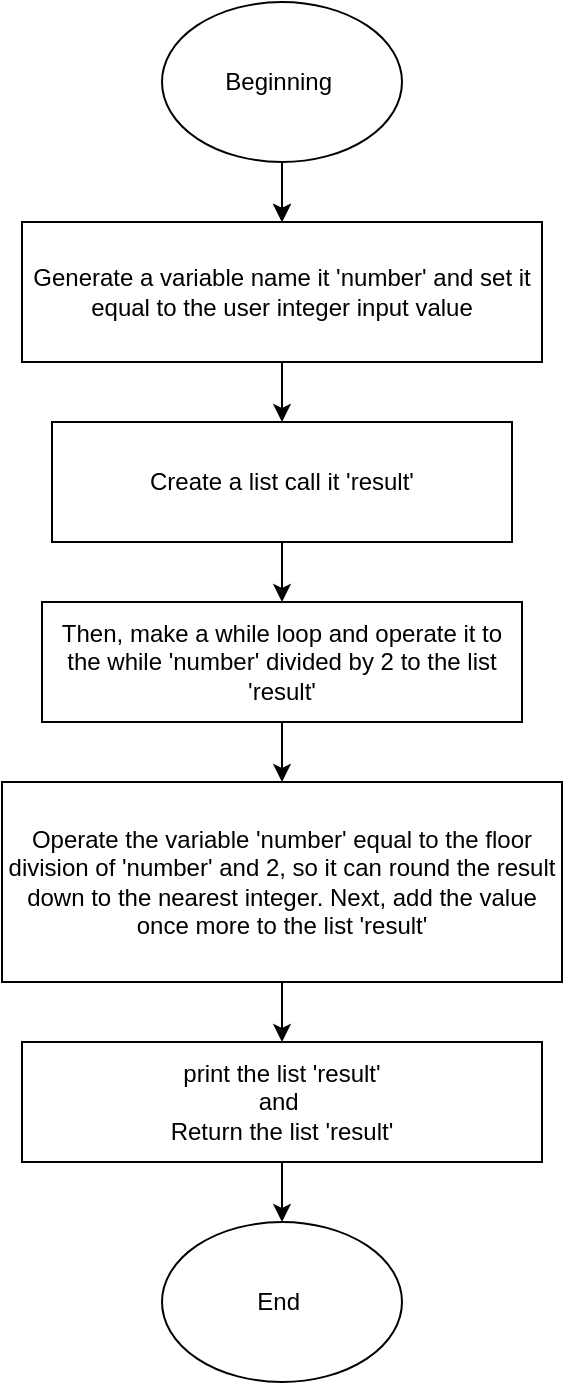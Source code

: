 <mxfile>
    <diagram id="6J73O1f7JaK5DATuKYCy" name="Page-1">
        <mxGraphModel dx="306" dy="390" grid="1" gridSize="10" guides="1" tooltips="1" connect="1" arrows="1" fold="1" page="1" pageScale="1" pageWidth="850" pageHeight="1100" math="0" shadow="0">
            <root>
                <mxCell id="0"/>
                <mxCell id="1" parent="0"/>
                <mxCell id="3" style="edgeStyle=none;html=1;" edge="1" parent="1" source="2">
                    <mxGeometry relative="1" as="geometry">
                        <mxPoint x="160" y="110" as="targetPoint"/>
                    </mxGeometry>
                </mxCell>
                <mxCell id="15" value="" style="edgeStyle=none;html=1;" edge="1" parent="1" source="2" target="4">
                    <mxGeometry relative="1" as="geometry"/>
                </mxCell>
                <mxCell id="2" value="Beginning&amp;nbsp;" style="ellipse;whiteSpace=wrap;html=1;" vertex="1" parent="1">
                    <mxGeometry x="100" width="120" height="80" as="geometry"/>
                </mxCell>
                <mxCell id="5" style="edgeStyle=none;html=1;" edge="1" parent="1" source="4">
                    <mxGeometry relative="1" as="geometry">
                        <mxPoint x="160" y="210" as="targetPoint"/>
                    </mxGeometry>
                </mxCell>
                <mxCell id="4" value="Generate a variable name it 'number' and set it equal to the user integer input value" style="rounded=0;whiteSpace=wrap;html=1;" vertex="1" parent="1">
                    <mxGeometry x="30" y="110" width="260" height="70" as="geometry"/>
                </mxCell>
                <mxCell id="7" style="edgeStyle=none;html=1;" edge="1" parent="1" source="6" target="8">
                    <mxGeometry relative="1" as="geometry">
                        <mxPoint x="160" y="300" as="targetPoint"/>
                    </mxGeometry>
                </mxCell>
                <mxCell id="6" value="Create a list call it 'result'" style="rounded=0;whiteSpace=wrap;html=1;" vertex="1" parent="1">
                    <mxGeometry x="45" y="210" width="230" height="60" as="geometry"/>
                </mxCell>
                <mxCell id="9" style="edgeStyle=none;html=1;" edge="1" parent="1" source="8">
                    <mxGeometry relative="1" as="geometry">
                        <mxPoint x="160" y="390" as="targetPoint"/>
                    </mxGeometry>
                </mxCell>
                <mxCell id="8" value="Then, make a while loop and operate it to the while 'number' divided by 2 to the list 'result'" style="rounded=0;whiteSpace=wrap;html=1;" vertex="1" parent="1">
                    <mxGeometry x="40" y="300" width="240" height="60" as="geometry"/>
                </mxCell>
                <mxCell id="11" style="edgeStyle=none;html=1;" edge="1" parent="1" source="10">
                    <mxGeometry relative="1" as="geometry">
                        <mxPoint x="160" y="520" as="targetPoint"/>
                    </mxGeometry>
                </mxCell>
                <mxCell id="10" value="Operate the variable 'number' equal to the floor division of 'number' and 2, so it can round the result down to the nearest integer. Next, add the value once more to the list 'result'" style="rounded=0;whiteSpace=wrap;html=1;" vertex="1" parent="1">
                    <mxGeometry x="20" y="390" width="280" height="100" as="geometry"/>
                </mxCell>
                <mxCell id="13" style="edgeStyle=none;html=1;" edge="1" parent="1" source="12" target="14">
                    <mxGeometry relative="1" as="geometry">
                        <mxPoint x="160" y="610" as="targetPoint"/>
                    </mxGeometry>
                </mxCell>
                <mxCell id="12" value="print the list 'result'&lt;br&gt;and&amp;nbsp;&lt;br&gt;Return the list 'result'" style="rounded=0;whiteSpace=wrap;html=1;" vertex="1" parent="1">
                    <mxGeometry x="30" y="520" width="260" height="60" as="geometry"/>
                </mxCell>
                <mxCell id="14" value="End&amp;nbsp;" style="ellipse;whiteSpace=wrap;html=1;" vertex="1" parent="1">
                    <mxGeometry x="100" y="610" width="120" height="80" as="geometry"/>
                </mxCell>
            </root>
        </mxGraphModel>
    </diagram>
</mxfile>